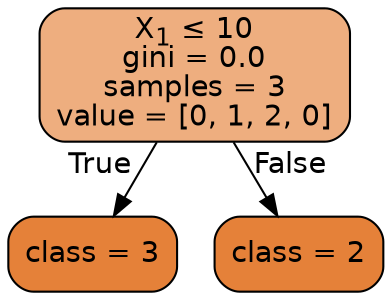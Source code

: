 
    digraph Tree {
    node [shape=box, style="filled, rounded", color="black", fontname=helvetica] ;
    edge [fontname=helvetica] ;
        0 [label=<X<SUB>1</SUB> &le; 10<br/>gini = 0.0<br/>samples = 3<br/>value = [0, 1, 2, 0]>, fillcolor="#e58139a4"] ;
    1 [label="class = 3", fillcolor="#e58139ff"] ;
    2 [label="class = 2", fillcolor="#e58139ff"] ;
    0 -> 1 [labeldistance=2.5, labelangle=45, headlabel="True"] ;
    0 -> 2 [labeldistance=2.5, labelangle=-45, headlabel="False"] ;

    }
    